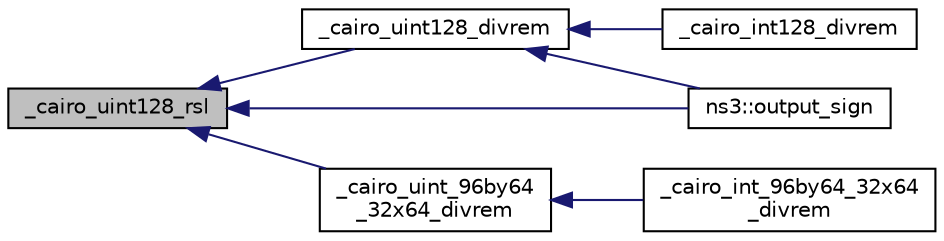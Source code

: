 digraph "_cairo_uint128_rsl"
{
  edge [fontname="Helvetica",fontsize="10",labelfontname="Helvetica",labelfontsize="10"];
  node [fontname="Helvetica",fontsize="10",shape=record];
  rankdir="LR";
  Node1 [label="_cairo_uint128_rsl",height=0.2,width=0.4,color="black", fillcolor="grey75", style="filled", fontcolor="black"];
  Node1 -> Node2 [dir="back",color="midnightblue",fontsize="10",style="solid"];
  Node2 [label="_cairo_uint128_divrem",height=0.2,width=0.4,color="black", fillcolor="white", style="filled",URL="$d2/d34/cairo-wideint_8c.html#aa5b44959de79561b14816b46060cc926"];
  Node2 -> Node3 [dir="back",color="midnightblue",fontsize="10",style="solid"];
  Node3 [label="_cairo_int128_divrem",height=0.2,width=0.4,color="black", fillcolor="white", style="filled",URL="$d2/d34/cairo-wideint_8c.html#a4c45eec51f48e51ac3d1f592be74b6be"];
  Node2 -> Node4 [dir="back",color="midnightblue",fontsize="10",style="solid"];
  Node4 [label="ns3::output_sign",height=0.2,width=0.4,color="black", fillcolor="white", style="filled",URL="$df/dc6/group__highprec.html#gabc1eadf47a990215c1b0b131d4f52cf9"];
  Node1 -> Node5 [dir="back",color="midnightblue",fontsize="10",style="solid"];
  Node5 [label="_cairo_uint_96by64\l_32x64_divrem",height=0.2,width=0.4,color="black", fillcolor="white", style="filled",URL="$d2/d34/cairo-wideint_8c.html#a72d333ff8dd3be26ae9886faa0482f80"];
  Node5 -> Node6 [dir="back",color="midnightblue",fontsize="10",style="solid"];
  Node6 [label="_cairo_int_96by64_32x64\l_divrem",height=0.2,width=0.4,color="black", fillcolor="white", style="filled",URL="$d2/d34/cairo-wideint_8c.html#a307256586e076d6bc121ac1946233e8d"];
  Node1 -> Node4 [dir="back",color="midnightblue",fontsize="10",style="solid"];
}
